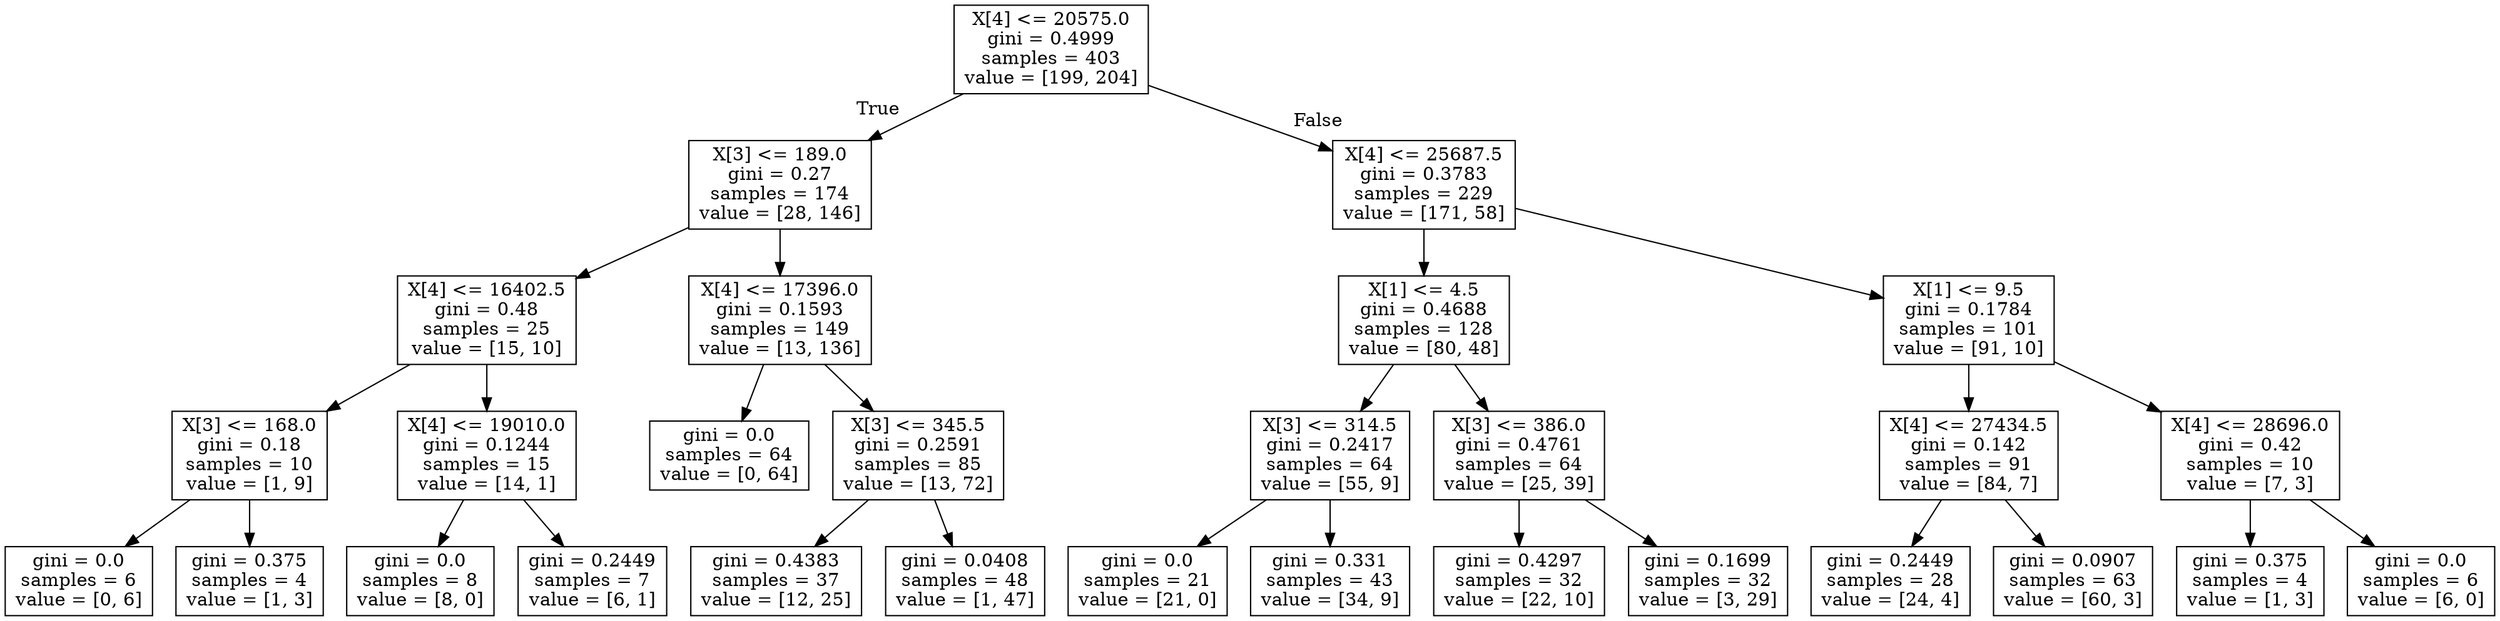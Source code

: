 digraph Tree {
node [shape=box] ;
0 [label="X[4] <= 20575.0\ngini = 0.4999\nsamples = 403\nvalue = [199, 204]"] ;
1 [label="X[3] <= 189.0\ngini = 0.27\nsamples = 174\nvalue = [28, 146]"] ;
0 -> 1 [labeldistance=2.5, labelangle=45, headlabel="True"] ;
2 [label="X[4] <= 16402.5\ngini = 0.48\nsamples = 25\nvalue = [15, 10]"] ;
1 -> 2 ;
3 [label="X[3] <= 168.0\ngini = 0.18\nsamples = 10\nvalue = [1, 9]"] ;
2 -> 3 ;
4 [label="gini = 0.0\nsamples = 6\nvalue = [0, 6]"] ;
3 -> 4 ;
5 [label="gini = 0.375\nsamples = 4\nvalue = [1, 3]"] ;
3 -> 5 ;
6 [label="X[4] <= 19010.0\ngini = 0.1244\nsamples = 15\nvalue = [14, 1]"] ;
2 -> 6 ;
7 [label="gini = 0.0\nsamples = 8\nvalue = [8, 0]"] ;
6 -> 7 ;
8 [label="gini = 0.2449\nsamples = 7\nvalue = [6, 1]"] ;
6 -> 8 ;
9 [label="X[4] <= 17396.0\ngini = 0.1593\nsamples = 149\nvalue = [13, 136]"] ;
1 -> 9 ;
10 [label="gini = 0.0\nsamples = 64\nvalue = [0, 64]"] ;
9 -> 10 ;
11 [label="X[3] <= 345.5\ngini = 0.2591\nsamples = 85\nvalue = [13, 72]"] ;
9 -> 11 ;
12 [label="gini = 0.4383\nsamples = 37\nvalue = [12, 25]"] ;
11 -> 12 ;
13 [label="gini = 0.0408\nsamples = 48\nvalue = [1, 47]"] ;
11 -> 13 ;
14 [label="X[4] <= 25687.5\ngini = 0.3783\nsamples = 229\nvalue = [171, 58]"] ;
0 -> 14 [labeldistance=2.5, labelangle=-45, headlabel="False"] ;
15 [label="X[1] <= 4.5\ngini = 0.4688\nsamples = 128\nvalue = [80, 48]"] ;
14 -> 15 ;
16 [label="X[3] <= 314.5\ngini = 0.2417\nsamples = 64\nvalue = [55, 9]"] ;
15 -> 16 ;
17 [label="gini = 0.0\nsamples = 21\nvalue = [21, 0]"] ;
16 -> 17 ;
18 [label="gini = 0.331\nsamples = 43\nvalue = [34, 9]"] ;
16 -> 18 ;
19 [label="X[3] <= 386.0\ngini = 0.4761\nsamples = 64\nvalue = [25, 39]"] ;
15 -> 19 ;
20 [label="gini = 0.4297\nsamples = 32\nvalue = [22, 10]"] ;
19 -> 20 ;
21 [label="gini = 0.1699\nsamples = 32\nvalue = [3, 29]"] ;
19 -> 21 ;
22 [label="X[1] <= 9.5\ngini = 0.1784\nsamples = 101\nvalue = [91, 10]"] ;
14 -> 22 ;
23 [label="X[4] <= 27434.5\ngini = 0.142\nsamples = 91\nvalue = [84, 7]"] ;
22 -> 23 ;
24 [label="gini = 0.2449\nsamples = 28\nvalue = [24, 4]"] ;
23 -> 24 ;
25 [label="gini = 0.0907\nsamples = 63\nvalue = [60, 3]"] ;
23 -> 25 ;
26 [label="X[4] <= 28696.0\ngini = 0.42\nsamples = 10\nvalue = [7, 3]"] ;
22 -> 26 ;
27 [label="gini = 0.375\nsamples = 4\nvalue = [1, 3]"] ;
26 -> 27 ;
28 [label="gini = 0.0\nsamples = 6\nvalue = [6, 0]"] ;
26 -> 28 ;
}
